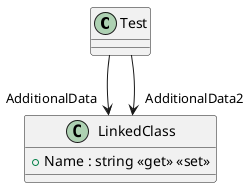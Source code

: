 ﻿@startuml
class Test {
}
class LinkedClass {
    + Name : string <<get>> <<set>>
}
Test --> "AdditionalData" LinkedClass
Test --> "AdditionalData2" LinkedClass
@enduml

